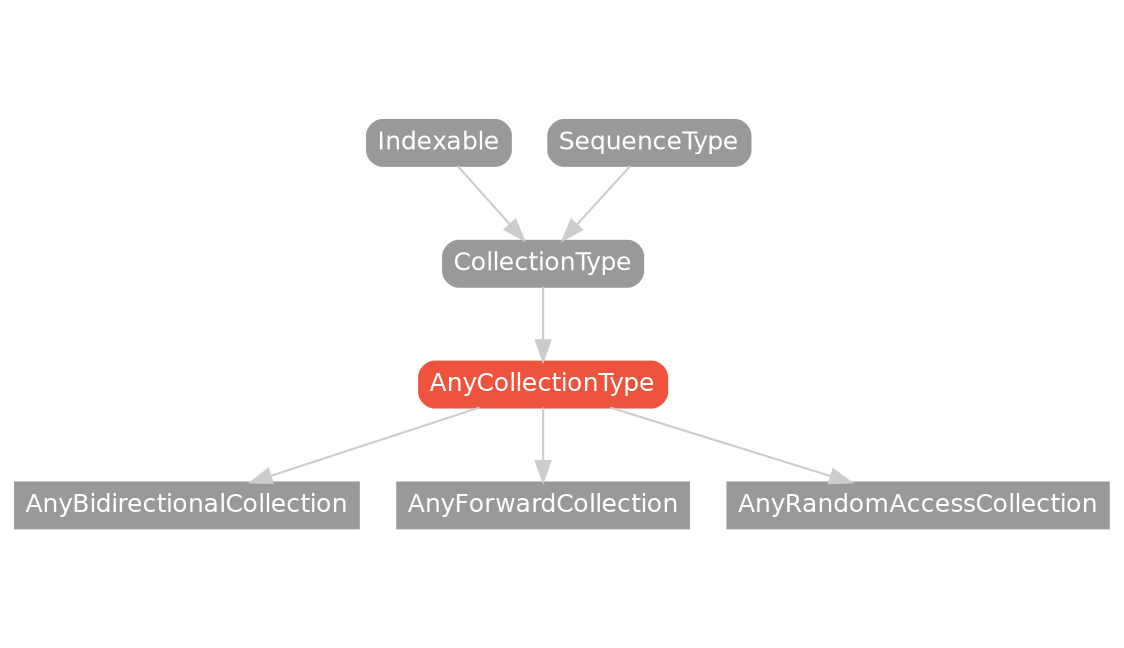 strict digraph "AnyCollectionType - Type Hierarchy - SwiftDoc.cn" {
    pad="0.1,0.8"
    node [shape=box, style="filled,rounded", color="#999999", fillcolor="#999999", fontcolor=white, fontname=Helvetica, fontnames="Helvetica,sansserif", fontsize=12, margin="0.07,0.05", height="0.3"]
    edge [color="#cccccc"]
    "AnyBidirectionalCollection" [URL="/type/AnyBidirectionalCollection/hierarchy/", style=filled]
    "AnyCollectionType" [URL="/protocol/AnyCollectionType/", style="filled,rounded", fillcolor="#ee543d", color="#ee543d"]
    "AnyForwardCollection" [URL="/type/AnyForwardCollection/hierarchy/", style=filled]
    "AnyRandomAccessCollection" [URL="/type/AnyRandomAccessCollection/hierarchy/", style=filled]
    "CollectionType" [URL="/protocol/CollectionType/hierarchy/"]
    "Indexable" [URL="/protocol/Indexable/hierarchy/"]
    "SequenceType" [URL="/protocol/SequenceType/hierarchy/"]    "AnyCollectionType" -> "AnyBidirectionalCollection"
    "AnyCollectionType" -> "AnyForwardCollection"
    "AnyCollectionType" -> "AnyRandomAccessCollection"
    "CollectionType" -> "AnyCollectionType"
    "Indexable" -> "CollectionType"
    "SequenceType" -> "CollectionType"
    subgraph Types {
        rank = max; "AnyBidirectionalCollection"; "AnyForwardCollection"; "AnyRandomAccessCollection";
    }
}